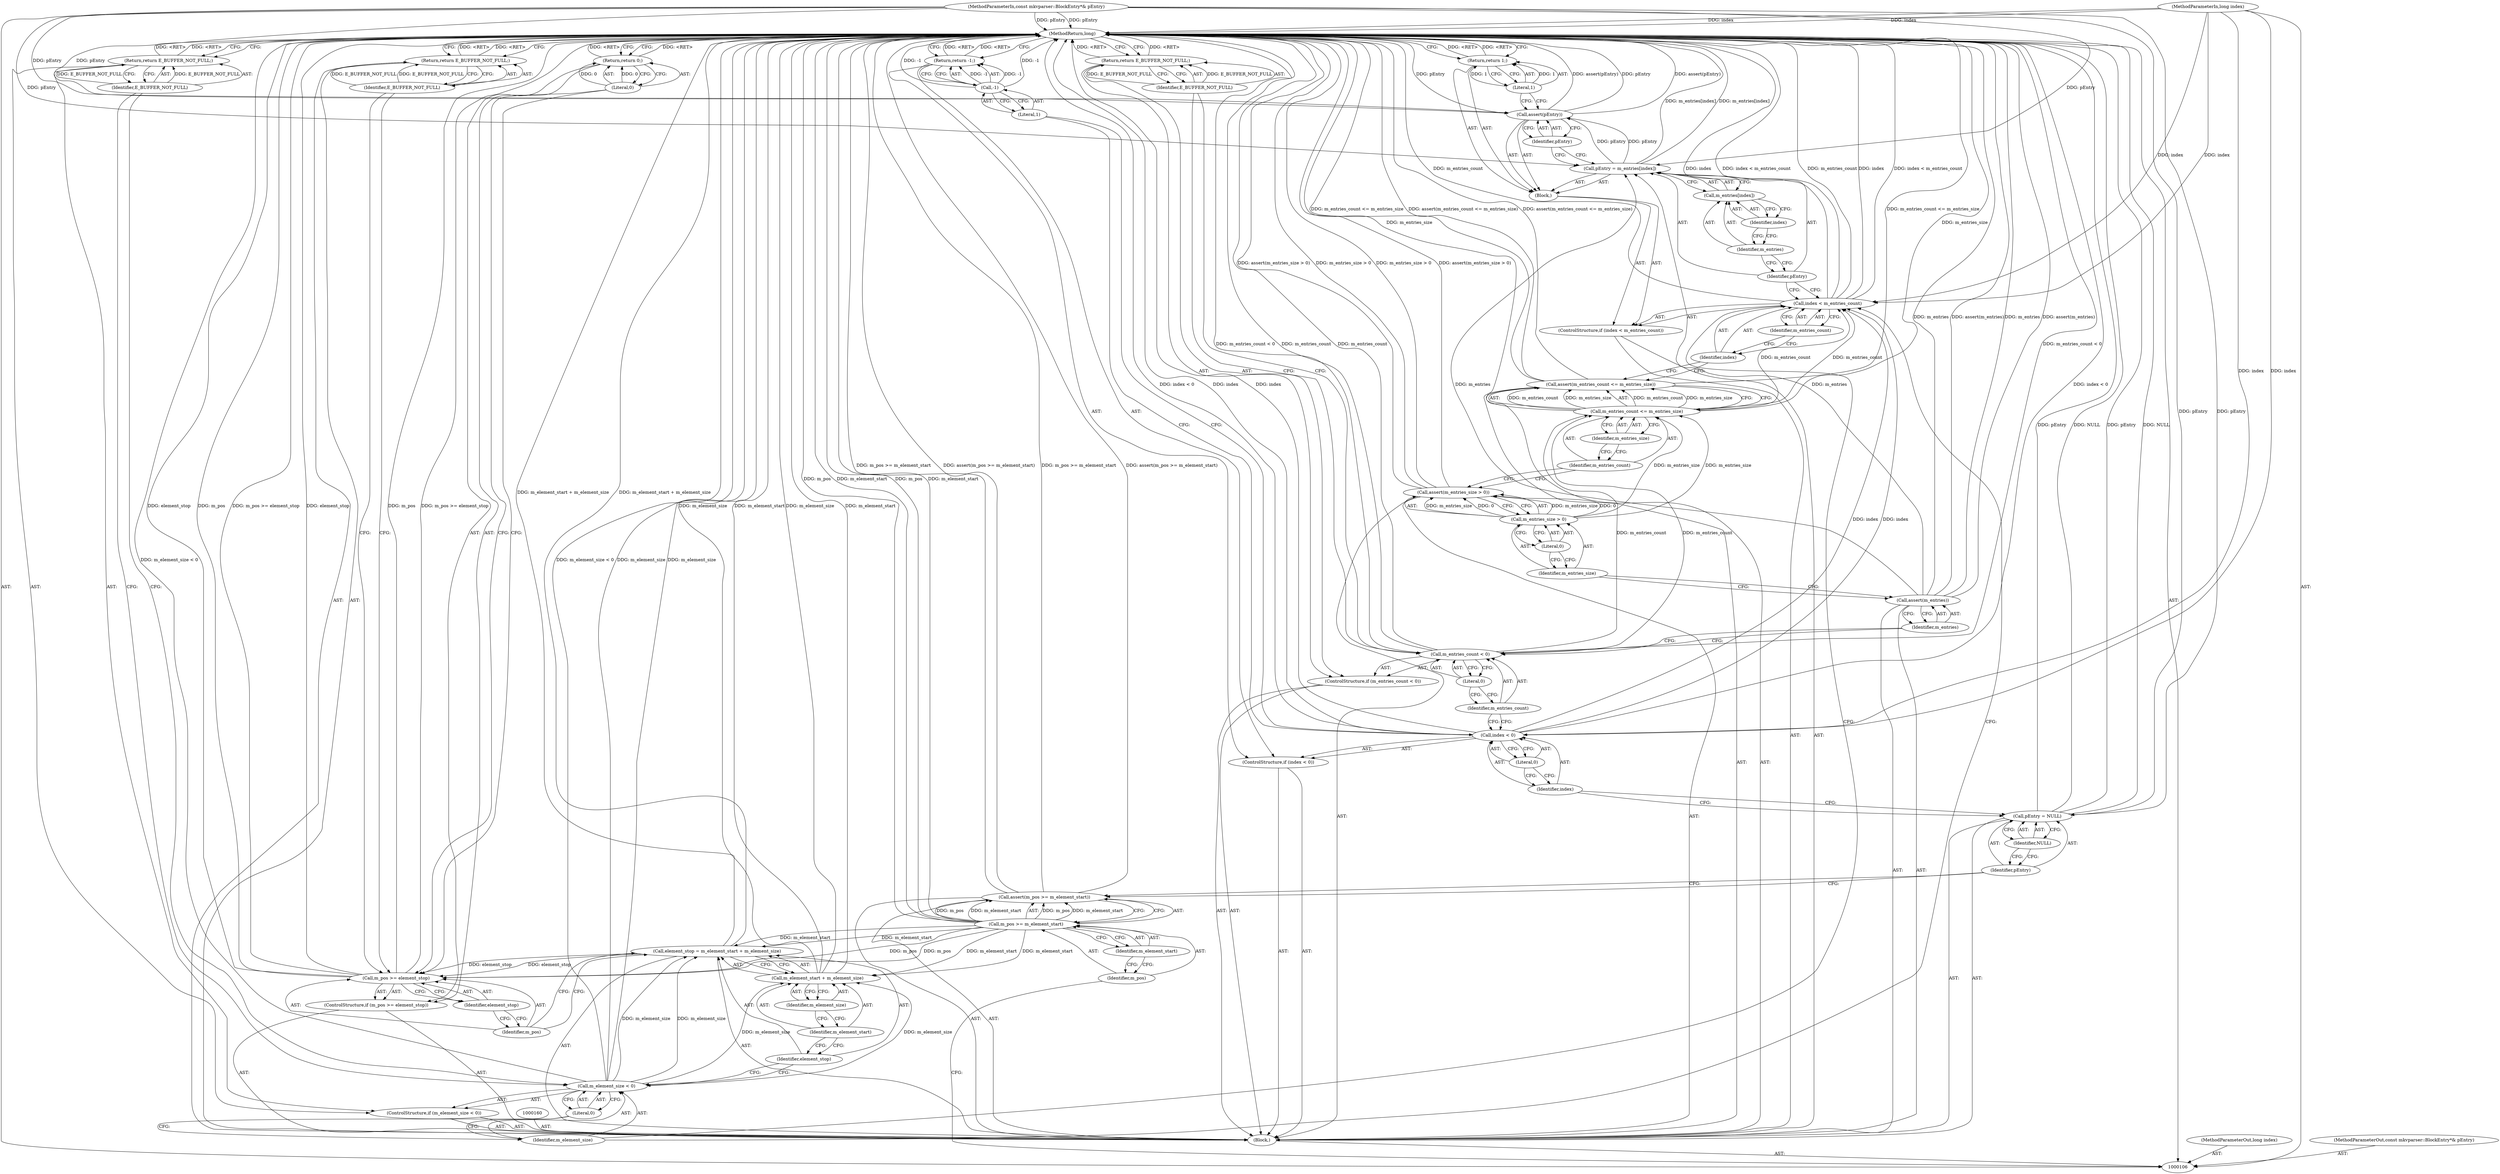 digraph "1_Android_04839626ed859623901ebd3a5fd483982186b59d_76" {
"1000174" [label="(MethodReturn,long)"];
"1000107" [label="(MethodParameterIn,long index)"];
"1000225" [label="(MethodParameterOut,long index)"];
"1000108" [label="(MethodParameterIn,const mkvparser::BlockEntry*& pEntry)"];
"1000226" [label="(MethodParameterOut,const mkvparser::BlockEntry*& pEntry)"];
"1000133" [label="(Call,m_entries_size > 0)"];
"1000134" [label="(Identifier,m_entries_size)"];
"1000135" [label="(Literal,0)"];
"1000132" [label="(Call,assert(m_entries_size > 0))"];
"1000137" [label="(Call,m_entries_count <= m_entries_size)"];
"1000138" [label="(Identifier,m_entries_count)"];
"1000139" [label="(Identifier,m_entries_size)"];
"1000136" [label="(Call,assert(m_entries_count <= m_entries_size))"];
"1000143" [label="(Identifier,m_entries_count)"];
"1000140" [label="(ControlStructure,if (index < m_entries_count))"];
"1000141" [label="(Call,index < m_entries_count)"];
"1000142" [label="(Identifier,index)"];
"1000144" [label="(Block,)"];
"1000147" [label="(Call,m_entries[index])"];
"1000148" [label="(Identifier,m_entries)"];
"1000149" [label="(Identifier,index)"];
"1000145" [label="(Call,pEntry = m_entries[index])"];
"1000146" [label="(Identifier,pEntry)"];
"1000151" [label="(Identifier,pEntry)"];
"1000150" [label="(Call,assert(pEntry))"];
"1000153" [label="(Literal,1)"];
"1000152" [label="(Return,return 1;)"];
"1000157" [label="(Literal,0)"];
"1000154" [label="(ControlStructure,if (m_element_size < 0))"];
"1000155" [label="(Call,m_element_size < 0)"];
"1000156" [label="(Identifier,m_element_size)"];
"1000109" [label="(Block,)"];
"1000159" [label="(Identifier,E_BUFFER_NOT_FULL)"];
"1000158" [label="(Return,return E_BUFFER_NOT_FULL;)"];
"1000161" [label="(Call,element_stop = m_element_start + m_element_size)"];
"1000162" [label="(Identifier,element_stop)"];
"1000163" [label="(Call,m_element_start + m_element_size)"];
"1000164" [label="(Identifier,m_element_start)"];
"1000165" [label="(Identifier,m_element_size)"];
"1000169" [label="(Identifier,element_stop)"];
"1000166" [label="(ControlStructure,if (m_pos >= element_stop))"];
"1000167" [label="(Call,m_pos >= element_stop)"];
"1000168" [label="(Identifier,m_pos)"];
"1000171" [label="(Literal,0)"];
"1000170" [label="(Return,return 0;)"];
"1000173" [label="(Identifier,E_BUFFER_NOT_FULL)"];
"1000172" [label="(Return,return E_BUFFER_NOT_FULL;)"];
"1000111" [label="(Call,m_pos >= m_element_start)"];
"1000112" [label="(Identifier,m_pos)"];
"1000113" [label="(Identifier,m_element_start)"];
"1000110" [label="(Call,assert(m_pos >= m_element_start))"];
"1000116" [label="(Identifier,NULL)"];
"1000114" [label="(Call,pEntry = NULL)"];
"1000115" [label="(Identifier,pEntry)"];
"1000120" [label="(Literal,0)"];
"1000117" [label="(ControlStructure,if (index < 0))"];
"1000118" [label="(Call,index < 0)"];
"1000119" [label="(Identifier,index)"];
"1000122" [label="(Call,-1)"];
"1000123" [label="(Literal,1)"];
"1000121" [label="(Return,return -1;)"];
"1000127" [label="(Literal,0)"];
"1000124" [label="(ControlStructure,if (m_entries_count < 0))"];
"1000125" [label="(Call,m_entries_count < 0)"];
"1000126" [label="(Identifier,m_entries_count)"];
"1000129" [label="(Identifier,E_BUFFER_NOT_FULL)"];
"1000128" [label="(Return,return E_BUFFER_NOT_FULL;)"];
"1000131" [label="(Identifier,m_entries)"];
"1000130" [label="(Call,assert(m_entries))"];
"1000174" -> "1000106"  [label="AST: "];
"1000174" -> "1000121"  [label="CFG: "];
"1000174" -> "1000128"  [label="CFG: "];
"1000174" -> "1000152"  [label="CFG: "];
"1000174" -> "1000158"  [label="CFG: "];
"1000174" -> "1000170"  [label="CFG: "];
"1000174" -> "1000172"  [label="CFG: "];
"1000152" -> "1000174"  [label="DDG: <RET>"];
"1000170" -> "1000174"  [label="DDG: <RET>"];
"1000121" -> "1000174"  [label="DDG: <RET>"];
"1000172" -> "1000174"  [label="DDG: <RET>"];
"1000158" -> "1000174"  [label="DDG: <RET>"];
"1000128" -> "1000174"  [label="DDG: <RET>"];
"1000141" -> "1000174"  [label="DDG: index"];
"1000141" -> "1000174"  [label="DDG: index < m_entries_count"];
"1000141" -> "1000174"  [label="DDG: m_entries_count"];
"1000125" -> "1000174"  [label="DDG: m_entries_count < 0"];
"1000125" -> "1000174"  [label="DDG: m_entries_count"];
"1000108" -> "1000174"  [label="DDG: pEntry"];
"1000167" -> "1000174"  [label="DDG: element_stop"];
"1000167" -> "1000174"  [label="DDG: m_pos"];
"1000167" -> "1000174"  [label="DDG: m_pos >= element_stop"];
"1000114" -> "1000174"  [label="DDG: pEntry"];
"1000114" -> "1000174"  [label="DDG: NULL"];
"1000118" -> "1000174"  [label="DDG: index < 0"];
"1000118" -> "1000174"  [label="DDG: index"];
"1000150" -> "1000174"  [label="DDG: assert(pEntry)"];
"1000150" -> "1000174"  [label="DDG: pEntry"];
"1000155" -> "1000174"  [label="DDG: m_element_size"];
"1000155" -> "1000174"  [label="DDG: m_element_size < 0"];
"1000161" -> "1000174"  [label="DDG: m_element_start + m_element_size"];
"1000136" -> "1000174"  [label="DDG: m_entries_count <= m_entries_size"];
"1000136" -> "1000174"  [label="DDG: assert(m_entries_count <= m_entries_size)"];
"1000130" -> "1000174"  [label="DDG: assert(m_entries)"];
"1000130" -> "1000174"  [label="DDG: m_entries"];
"1000163" -> "1000174"  [label="DDG: m_element_start"];
"1000163" -> "1000174"  [label="DDG: m_element_size"];
"1000107" -> "1000174"  [label="DDG: index"];
"1000132" -> "1000174"  [label="DDG: assert(m_entries_size > 0)"];
"1000132" -> "1000174"  [label="DDG: m_entries_size > 0"];
"1000137" -> "1000174"  [label="DDG: m_entries_size"];
"1000111" -> "1000174"  [label="DDG: m_pos"];
"1000111" -> "1000174"  [label="DDG: m_element_start"];
"1000110" -> "1000174"  [label="DDG: assert(m_pos >= m_element_start)"];
"1000110" -> "1000174"  [label="DDG: m_pos >= m_element_start"];
"1000122" -> "1000174"  [label="DDG: -1"];
"1000145" -> "1000174"  [label="DDG: m_entries[index]"];
"1000107" -> "1000106"  [label="AST: "];
"1000107" -> "1000174"  [label="DDG: index"];
"1000107" -> "1000118"  [label="DDG: index"];
"1000107" -> "1000141"  [label="DDG: index"];
"1000225" -> "1000106"  [label="AST: "];
"1000108" -> "1000106"  [label="AST: "];
"1000108" -> "1000174"  [label="DDG: pEntry"];
"1000108" -> "1000114"  [label="DDG: pEntry"];
"1000108" -> "1000145"  [label="DDG: pEntry"];
"1000108" -> "1000150"  [label="DDG: pEntry"];
"1000226" -> "1000106"  [label="AST: "];
"1000133" -> "1000132"  [label="AST: "];
"1000133" -> "1000135"  [label="CFG: "];
"1000134" -> "1000133"  [label="AST: "];
"1000135" -> "1000133"  [label="AST: "];
"1000132" -> "1000133"  [label="CFG: "];
"1000133" -> "1000132"  [label="DDG: m_entries_size"];
"1000133" -> "1000132"  [label="DDG: 0"];
"1000133" -> "1000137"  [label="DDG: m_entries_size"];
"1000134" -> "1000133"  [label="AST: "];
"1000134" -> "1000130"  [label="CFG: "];
"1000135" -> "1000134"  [label="CFG: "];
"1000135" -> "1000133"  [label="AST: "];
"1000135" -> "1000134"  [label="CFG: "];
"1000133" -> "1000135"  [label="CFG: "];
"1000132" -> "1000109"  [label="AST: "];
"1000132" -> "1000133"  [label="CFG: "];
"1000133" -> "1000132"  [label="AST: "];
"1000138" -> "1000132"  [label="CFG: "];
"1000132" -> "1000174"  [label="DDG: assert(m_entries_size > 0)"];
"1000132" -> "1000174"  [label="DDG: m_entries_size > 0"];
"1000133" -> "1000132"  [label="DDG: m_entries_size"];
"1000133" -> "1000132"  [label="DDG: 0"];
"1000137" -> "1000136"  [label="AST: "];
"1000137" -> "1000139"  [label="CFG: "];
"1000138" -> "1000137"  [label="AST: "];
"1000139" -> "1000137"  [label="AST: "];
"1000136" -> "1000137"  [label="CFG: "];
"1000137" -> "1000174"  [label="DDG: m_entries_size"];
"1000137" -> "1000136"  [label="DDG: m_entries_count"];
"1000137" -> "1000136"  [label="DDG: m_entries_size"];
"1000125" -> "1000137"  [label="DDG: m_entries_count"];
"1000133" -> "1000137"  [label="DDG: m_entries_size"];
"1000137" -> "1000141"  [label="DDG: m_entries_count"];
"1000138" -> "1000137"  [label="AST: "];
"1000138" -> "1000132"  [label="CFG: "];
"1000139" -> "1000138"  [label="CFG: "];
"1000139" -> "1000137"  [label="AST: "];
"1000139" -> "1000138"  [label="CFG: "];
"1000137" -> "1000139"  [label="CFG: "];
"1000136" -> "1000109"  [label="AST: "];
"1000136" -> "1000137"  [label="CFG: "];
"1000137" -> "1000136"  [label="AST: "];
"1000142" -> "1000136"  [label="CFG: "];
"1000136" -> "1000174"  [label="DDG: m_entries_count <= m_entries_size"];
"1000136" -> "1000174"  [label="DDG: assert(m_entries_count <= m_entries_size)"];
"1000137" -> "1000136"  [label="DDG: m_entries_count"];
"1000137" -> "1000136"  [label="DDG: m_entries_size"];
"1000143" -> "1000141"  [label="AST: "];
"1000143" -> "1000142"  [label="CFG: "];
"1000141" -> "1000143"  [label="CFG: "];
"1000140" -> "1000109"  [label="AST: "];
"1000141" -> "1000140"  [label="AST: "];
"1000144" -> "1000140"  [label="AST: "];
"1000141" -> "1000140"  [label="AST: "];
"1000141" -> "1000143"  [label="CFG: "];
"1000142" -> "1000141"  [label="AST: "];
"1000143" -> "1000141"  [label="AST: "];
"1000146" -> "1000141"  [label="CFG: "];
"1000156" -> "1000141"  [label="CFG: "];
"1000141" -> "1000174"  [label="DDG: index"];
"1000141" -> "1000174"  [label="DDG: index < m_entries_count"];
"1000141" -> "1000174"  [label="DDG: m_entries_count"];
"1000118" -> "1000141"  [label="DDG: index"];
"1000107" -> "1000141"  [label="DDG: index"];
"1000137" -> "1000141"  [label="DDG: m_entries_count"];
"1000142" -> "1000141"  [label="AST: "];
"1000142" -> "1000136"  [label="CFG: "];
"1000143" -> "1000142"  [label="CFG: "];
"1000144" -> "1000140"  [label="AST: "];
"1000145" -> "1000144"  [label="AST: "];
"1000150" -> "1000144"  [label="AST: "];
"1000152" -> "1000144"  [label="AST: "];
"1000147" -> "1000145"  [label="AST: "];
"1000147" -> "1000149"  [label="CFG: "];
"1000148" -> "1000147"  [label="AST: "];
"1000149" -> "1000147"  [label="AST: "];
"1000145" -> "1000147"  [label="CFG: "];
"1000148" -> "1000147"  [label="AST: "];
"1000148" -> "1000146"  [label="CFG: "];
"1000149" -> "1000148"  [label="CFG: "];
"1000149" -> "1000147"  [label="AST: "];
"1000149" -> "1000148"  [label="CFG: "];
"1000147" -> "1000149"  [label="CFG: "];
"1000145" -> "1000144"  [label="AST: "];
"1000145" -> "1000147"  [label="CFG: "];
"1000146" -> "1000145"  [label="AST: "];
"1000147" -> "1000145"  [label="AST: "];
"1000151" -> "1000145"  [label="CFG: "];
"1000145" -> "1000174"  [label="DDG: m_entries[index]"];
"1000130" -> "1000145"  [label="DDG: m_entries"];
"1000108" -> "1000145"  [label="DDG: pEntry"];
"1000145" -> "1000150"  [label="DDG: pEntry"];
"1000146" -> "1000145"  [label="AST: "];
"1000146" -> "1000141"  [label="CFG: "];
"1000148" -> "1000146"  [label="CFG: "];
"1000151" -> "1000150"  [label="AST: "];
"1000151" -> "1000145"  [label="CFG: "];
"1000150" -> "1000151"  [label="CFG: "];
"1000150" -> "1000144"  [label="AST: "];
"1000150" -> "1000151"  [label="CFG: "];
"1000151" -> "1000150"  [label="AST: "];
"1000153" -> "1000150"  [label="CFG: "];
"1000150" -> "1000174"  [label="DDG: assert(pEntry)"];
"1000150" -> "1000174"  [label="DDG: pEntry"];
"1000145" -> "1000150"  [label="DDG: pEntry"];
"1000108" -> "1000150"  [label="DDG: pEntry"];
"1000153" -> "1000152"  [label="AST: "];
"1000153" -> "1000150"  [label="CFG: "];
"1000152" -> "1000153"  [label="CFG: "];
"1000153" -> "1000152"  [label="DDG: 1"];
"1000152" -> "1000144"  [label="AST: "];
"1000152" -> "1000153"  [label="CFG: "];
"1000153" -> "1000152"  [label="AST: "];
"1000174" -> "1000152"  [label="CFG: "];
"1000152" -> "1000174"  [label="DDG: <RET>"];
"1000153" -> "1000152"  [label="DDG: 1"];
"1000157" -> "1000155"  [label="AST: "];
"1000157" -> "1000156"  [label="CFG: "];
"1000155" -> "1000157"  [label="CFG: "];
"1000154" -> "1000109"  [label="AST: "];
"1000155" -> "1000154"  [label="AST: "];
"1000158" -> "1000154"  [label="AST: "];
"1000155" -> "1000154"  [label="AST: "];
"1000155" -> "1000157"  [label="CFG: "];
"1000156" -> "1000155"  [label="AST: "];
"1000157" -> "1000155"  [label="AST: "];
"1000159" -> "1000155"  [label="CFG: "];
"1000162" -> "1000155"  [label="CFG: "];
"1000155" -> "1000174"  [label="DDG: m_element_size"];
"1000155" -> "1000174"  [label="DDG: m_element_size < 0"];
"1000155" -> "1000161"  [label="DDG: m_element_size"];
"1000155" -> "1000163"  [label="DDG: m_element_size"];
"1000156" -> "1000155"  [label="AST: "];
"1000156" -> "1000141"  [label="CFG: "];
"1000157" -> "1000156"  [label="CFG: "];
"1000109" -> "1000106"  [label="AST: "];
"1000110" -> "1000109"  [label="AST: "];
"1000114" -> "1000109"  [label="AST: "];
"1000117" -> "1000109"  [label="AST: "];
"1000124" -> "1000109"  [label="AST: "];
"1000130" -> "1000109"  [label="AST: "];
"1000132" -> "1000109"  [label="AST: "];
"1000136" -> "1000109"  [label="AST: "];
"1000140" -> "1000109"  [label="AST: "];
"1000154" -> "1000109"  [label="AST: "];
"1000160" -> "1000109"  [label="AST: "];
"1000161" -> "1000109"  [label="AST: "];
"1000166" -> "1000109"  [label="AST: "];
"1000172" -> "1000109"  [label="AST: "];
"1000159" -> "1000158"  [label="AST: "];
"1000159" -> "1000155"  [label="CFG: "];
"1000158" -> "1000159"  [label="CFG: "];
"1000159" -> "1000158"  [label="DDG: E_BUFFER_NOT_FULL"];
"1000158" -> "1000154"  [label="AST: "];
"1000158" -> "1000159"  [label="CFG: "];
"1000159" -> "1000158"  [label="AST: "];
"1000174" -> "1000158"  [label="CFG: "];
"1000158" -> "1000174"  [label="DDG: <RET>"];
"1000159" -> "1000158"  [label="DDG: E_BUFFER_NOT_FULL"];
"1000161" -> "1000109"  [label="AST: "];
"1000161" -> "1000163"  [label="CFG: "];
"1000162" -> "1000161"  [label="AST: "];
"1000163" -> "1000161"  [label="AST: "];
"1000168" -> "1000161"  [label="CFG: "];
"1000161" -> "1000174"  [label="DDG: m_element_start + m_element_size"];
"1000111" -> "1000161"  [label="DDG: m_element_start"];
"1000155" -> "1000161"  [label="DDG: m_element_size"];
"1000161" -> "1000167"  [label="DDG: element_stop"];
"1000162" -> "1000161"  [label="AST: "];
"1000162" -> "1000155"  [label="CFG: "];
"1000164" -> "1000162"  [label="CFG: "];
"1000163" -> "1000161"  [label="AST: "];
"1000163" -> "1000165"  [label="CFG: "];
"1000164" -> "1000163"  [label="AST: "];
"1000165" -> "1000163"  [label="AST: "];
"1000161" -> "1000163"  [label="CFG: "];
"1000163" -> "1000174"  [label="DDG: m_element_start"];
"1000163" -> "1000174"  [label="DDG: m_element_size"];
"1000111" -> "1000163"  [label="DDG: m_element_start"];
"1000155" -> "1000163"  [label="DDG: m_element_size"];
"1000164" -> "1000163"  [label="AST: "];
"1000164" -> "1000162"  [label="CFG: "];
"1000165" -> "1000164"  [label="CFG: "];
"1000165" -> "1000163"  [label="AST: "];
"1000165" -> "1000164"  [label="CFG: "];
"1000163" -> "1000165"  [label="CFG: "];
"1000169" -> "1000167"  [label="AST: "];
"1000169" -> "1000168"  [label="CFG: "];
"1000167" -> "1000169"  [label="CFG: "];
"1000166" -> "1000109"  [label="AST: "];
"1000167" -> "1000166"  [label="AST: "];
"1000170" -> "1000166"  [label="AST: "];
"1000167" -> "1000166"  [label="AST: "];
"1000167" -> "1000169"  [label="CFG: "];
"1000168" -> "1000167"  [label="AST: "];
"1000169" -> "1000167"  [label="AST: "];
"1000171" -> "1000167"  [label="CFG: "];
"1000173" -> "1000167"  [label="CFG: "];
"1000167" -> "1000174"  [label="DDG: element_stop"];
"1000167" -> "1000174"  [label="DDG: m_pos"];
"1000167" -> "1000174"  [label="DDG: m_pos >= element_stop"];
"1000111" -> "1000167"  [label="DDG: m_pos"];
"1000161" -> "1000167"  [label="DDG: element_stop"];
"1000168" -> "1000167"  [label="AST: "];
"1000168" -> "1000161"  [label="CFG: "];
"1000169" -> "1000168"  [label="CFG: "];
"1000171" -> "1000170"  [label="AST: "];
"1000171" -> "1000167"  [label="CFG: "];
"1000170" -> "1000171"  [label="CFG: "];
"1000171" -> "1000170"  [label="DDG: 0"];
"1000170" -> "1000166"  [label="AST: "];
"1000170" -> "1000171"  [label="CFG: "];
"1000171" -> "1000170"  [label="AST: "];
"1000174" -> "1000170"  [label="CFG: "];
"1000170" -> "1000174"  [label="DDG: <RET>"];
"1000171" -> "1000170"  [label="DDG: 0"];
"1000173" -> "1000172"  [label="AST: "];
"1000173" -> "1000167"  [label="CFG: "];
"1000172" -> "1000173"  [label="CFG: "];
"1000173" -> "1000172"  [label="DDG: E_BUFFER_NOT_FULL"];
"1000172" -> "1000109"  [label="AST: "];
"1000172" -> "1000173"  [label="CFG: "];
"1000173" -> "1000172"  [label="AST: "];
"1000174" -> "1000172"  [label="CFG: "];
"1000172" -> "1000174"  [label="DDG: <RET>"];
"1000173" -> "1000172"  [label="DDG: E_BUFFER_NOT_FULL"];
"1000111" -> "1000110"  [label="AST: "];
"1000111" -> "1000113"  [label="CFG: "];
"1000112" -> "1000111"  [label="AST: "];
"1000113" -> "1000111"  [label="AST: "];
"1000110" -> "1000111"  [label="CFG: "];
"1000111" -> "1000174"  [label="DDG: m_pos"];
"1000111" -> "1000174"  [label="DDG: m_element_start"];
"1000111" -> "1000110"  [label="DDG: m_pos"];
"1000111" -> "1000110"  [label="DDG: m_element_start"];
"1000111" -> "1000161"  [label="DDG: m_element_start"];
"1000111" -> "1000163"  [label="DDG: m_element_start"];
"1000111" -> "1000167"  [label="DDG: m_pos"];
"1000112" -> "1000111"  [label="AST: "];
"1000112" -> "1000106"  [label="CFG: "];
"1000113" -> "1000112"  [label="CFG: "];
"1000113" -> "1000111"  [label="AST: "];
"1000113" -> "1000112"  [label="CFG: "];
"1000111" -> "1000113"  [label="CFG: "];
"1000110" -> "1000109"  [label="AST: "];
"1000110" -> "1000111"  [label="CFG: "];
"1000111" -> "1000110"  [label="AST: "];
"1000115" -> "1000110"  [label="CFG: "];
"1000110" -> "1000174"  [label="DDG: assert(m_pos >= m_element_start)"];
"1000110" -> "1000174"  [label="DDG: m_pos >= m_element_start"];
"1000111" -> "1000110"  [label="DDG: m_pos"];
"1000111" -> "1000110"  [label="DDG: m_element_start"];
"1000116" -> "1000114"  [label="AST: "];
"1000116" -> "1000115"  [label="CFG: "];
"1000114" -> "1000116"  [label="CFG: "];
"1000114" -> "1000109"  [label="AST: "];
"1000114" -> "1000116"  [label="CFG: "];
"1000115" -> "1000114"  [label="AST: "];
"1000116" -> "1000114"  [label="AST: "];
"1000119" -> "1000114"  [label="CFG: "];
"1000114" -> "1000174"  [label="DDG: pEntry"];
"1000114" -> "1000174"  [label="DDG: NULL"];
"1000108" -> "1000114"  [label="DDG: pEntry"];
"1000115" -> "1000114"  [label="AST: "];
"1000115" -> "1000110"  [label="CFG: "];
"1000116" -> "1000115"  [label="CFG: "];
"1000120" -> "1000118"  [label="AST: "];
"1000120" -> "1000119"  [label="CFG: "];
"1000118" -> "1000120"  [label="CFG: "];
"1000117" -> "1000109"  [label="AST: "];
"1000118" -> "1000117"  [label="AST: "];
"1000121" -> "1000117"  [label="AST: "];
"1000118" -> "1000117"  [label="AST: "];
"1000118" -> "1000120"  [label="CFG: "];
"1000119" -> "1000118"  [label="AST: "];
"1000120" -> "1000118"  [label="AST: "];
"1000123" -> "1000118"  [label="CFG: "];
"1000126" -> "1000118"  [label="CFG: "];
"1000118" -> "1000174"  [label="DDG: index < 0"];
"1000118" -> "1000174"  [label="DDG: index"];
"1000107" -> "1000118"  [label="DDG: index"];
"1000118" -> "1000141"  [label="DDG: index"];
"1000119" -> "1000118"  [label="AST: "];
"1000119" -> "1000114"  [label="CFG: "];
"1000120" -> "1000119"  [label="CFG: "];
"1000122" -> "1000121"  [label="AST: "];
"1000122" -> "1000123"  [label="CFG: "];
"1000123" -> "1000122"  [label="AST: "];
"1000121" -> "1000122"  [label="CFG: "];
"1000122" -> "1000174"  [label="DDG: -1"];
"1000122" -> "1000121"  [label="DDG: -1"];
"1000123" -> "1000122"  [label="AST: "];
"1000123" -> "1000118"  [label="CFG: "];
"1000122" -> "1000123"  [label="CFG: "];
"1000121" -> "1000117"  [label="AST: "];
"1000121" -> "1000122"  [label="CFG: "];
"1000122" -> "1000121"  [label="AST: "];
"1000174" -> "1000121"  [label="CFG: "];
"1000121" -> "1000174"  [label="DDG: <RET>"];
"1000122" -> "1000121"  [label="DDG: -1"];
"1000127" -> "1000125"  [label="AST: "];
"1000127" -> "1000126"  [label="CFG: "];
"1000125" -> "1000127"  [label="CFG: "];
"1000124" -> "1000109"  [label="AST: "];
"1000125" -> "1000124"  [label="AST: "];
"1000128" -> "1000124"  [label="AST: "];
"1000125" -> "1000124"  [label="AST: "];
"1000125" -> "1000127"  [label="CFG: "];
"1000126" -> "1000125"  [label="AST: "];
"1000127" -> "1000125"  [label="AST: "];
"1000129" -> "1000125"  [label="CFG: "];
"1000131" -> "1000125"  [label="CFG: "];
"1000125" -> "1000174"  [label="DDG: m_entries_count < 0"];
"1000125" -> "1000174"  [label="DDG: m_entries_count"];
"1000125" -> "1000137"  [label="DDG: m_entries_count"];
"1000126" -> "1000125"  [label="AST: "];
"1000126" -> "1000118"  [label="CFG: "];
"1000127" -> "1000126"  [label="CFG: "];
"1000129" -> "1000128"  [label="AST: "];
"1000129" -> "1000125"  [label="CFG: "];
"1000128" -> "1000129"  [label="CFG: "];
"1000129" -> "1000128"  [label="DDG: E_BUFFER_NOT_FULL"];
"1000128" -> "1000124"  [label="AST: "];
"1000128" -> "1000129"  [label="CFG: "];
"1000129" -> "1000128"  [label="AST: "];
"1000174" -> "1000128"  [label="CFG: "];
"1000128" -> "1000174"  [label="DDG: <RET>"];
"1000129" -> "1000128"  [label="DDG: E_BUFFER_NOT_FULL"];
"1000131" -> "1000130"  [label="AST: "];
"1000131" -> "1000125"  [label="CFG: "];
"1000130" -> "1000131"  [label="CFG: "];
"1000130" -> "1000109"  [label="AST: "];
"1000130" -> "1000131"  [label="CFG: "];
"1000131" -> "1000130"  [label="AST: "];
"1000134" -> "1000130"  [label="CFG: "];
"1000130" -> "1000174"  [label="DDG: assert(m_entries)"];
"1000130" -> "1000174"  [label="DDG: m_entries"];
"1000130" -> "1000145"  [label="DDG: m_entries"];
}
